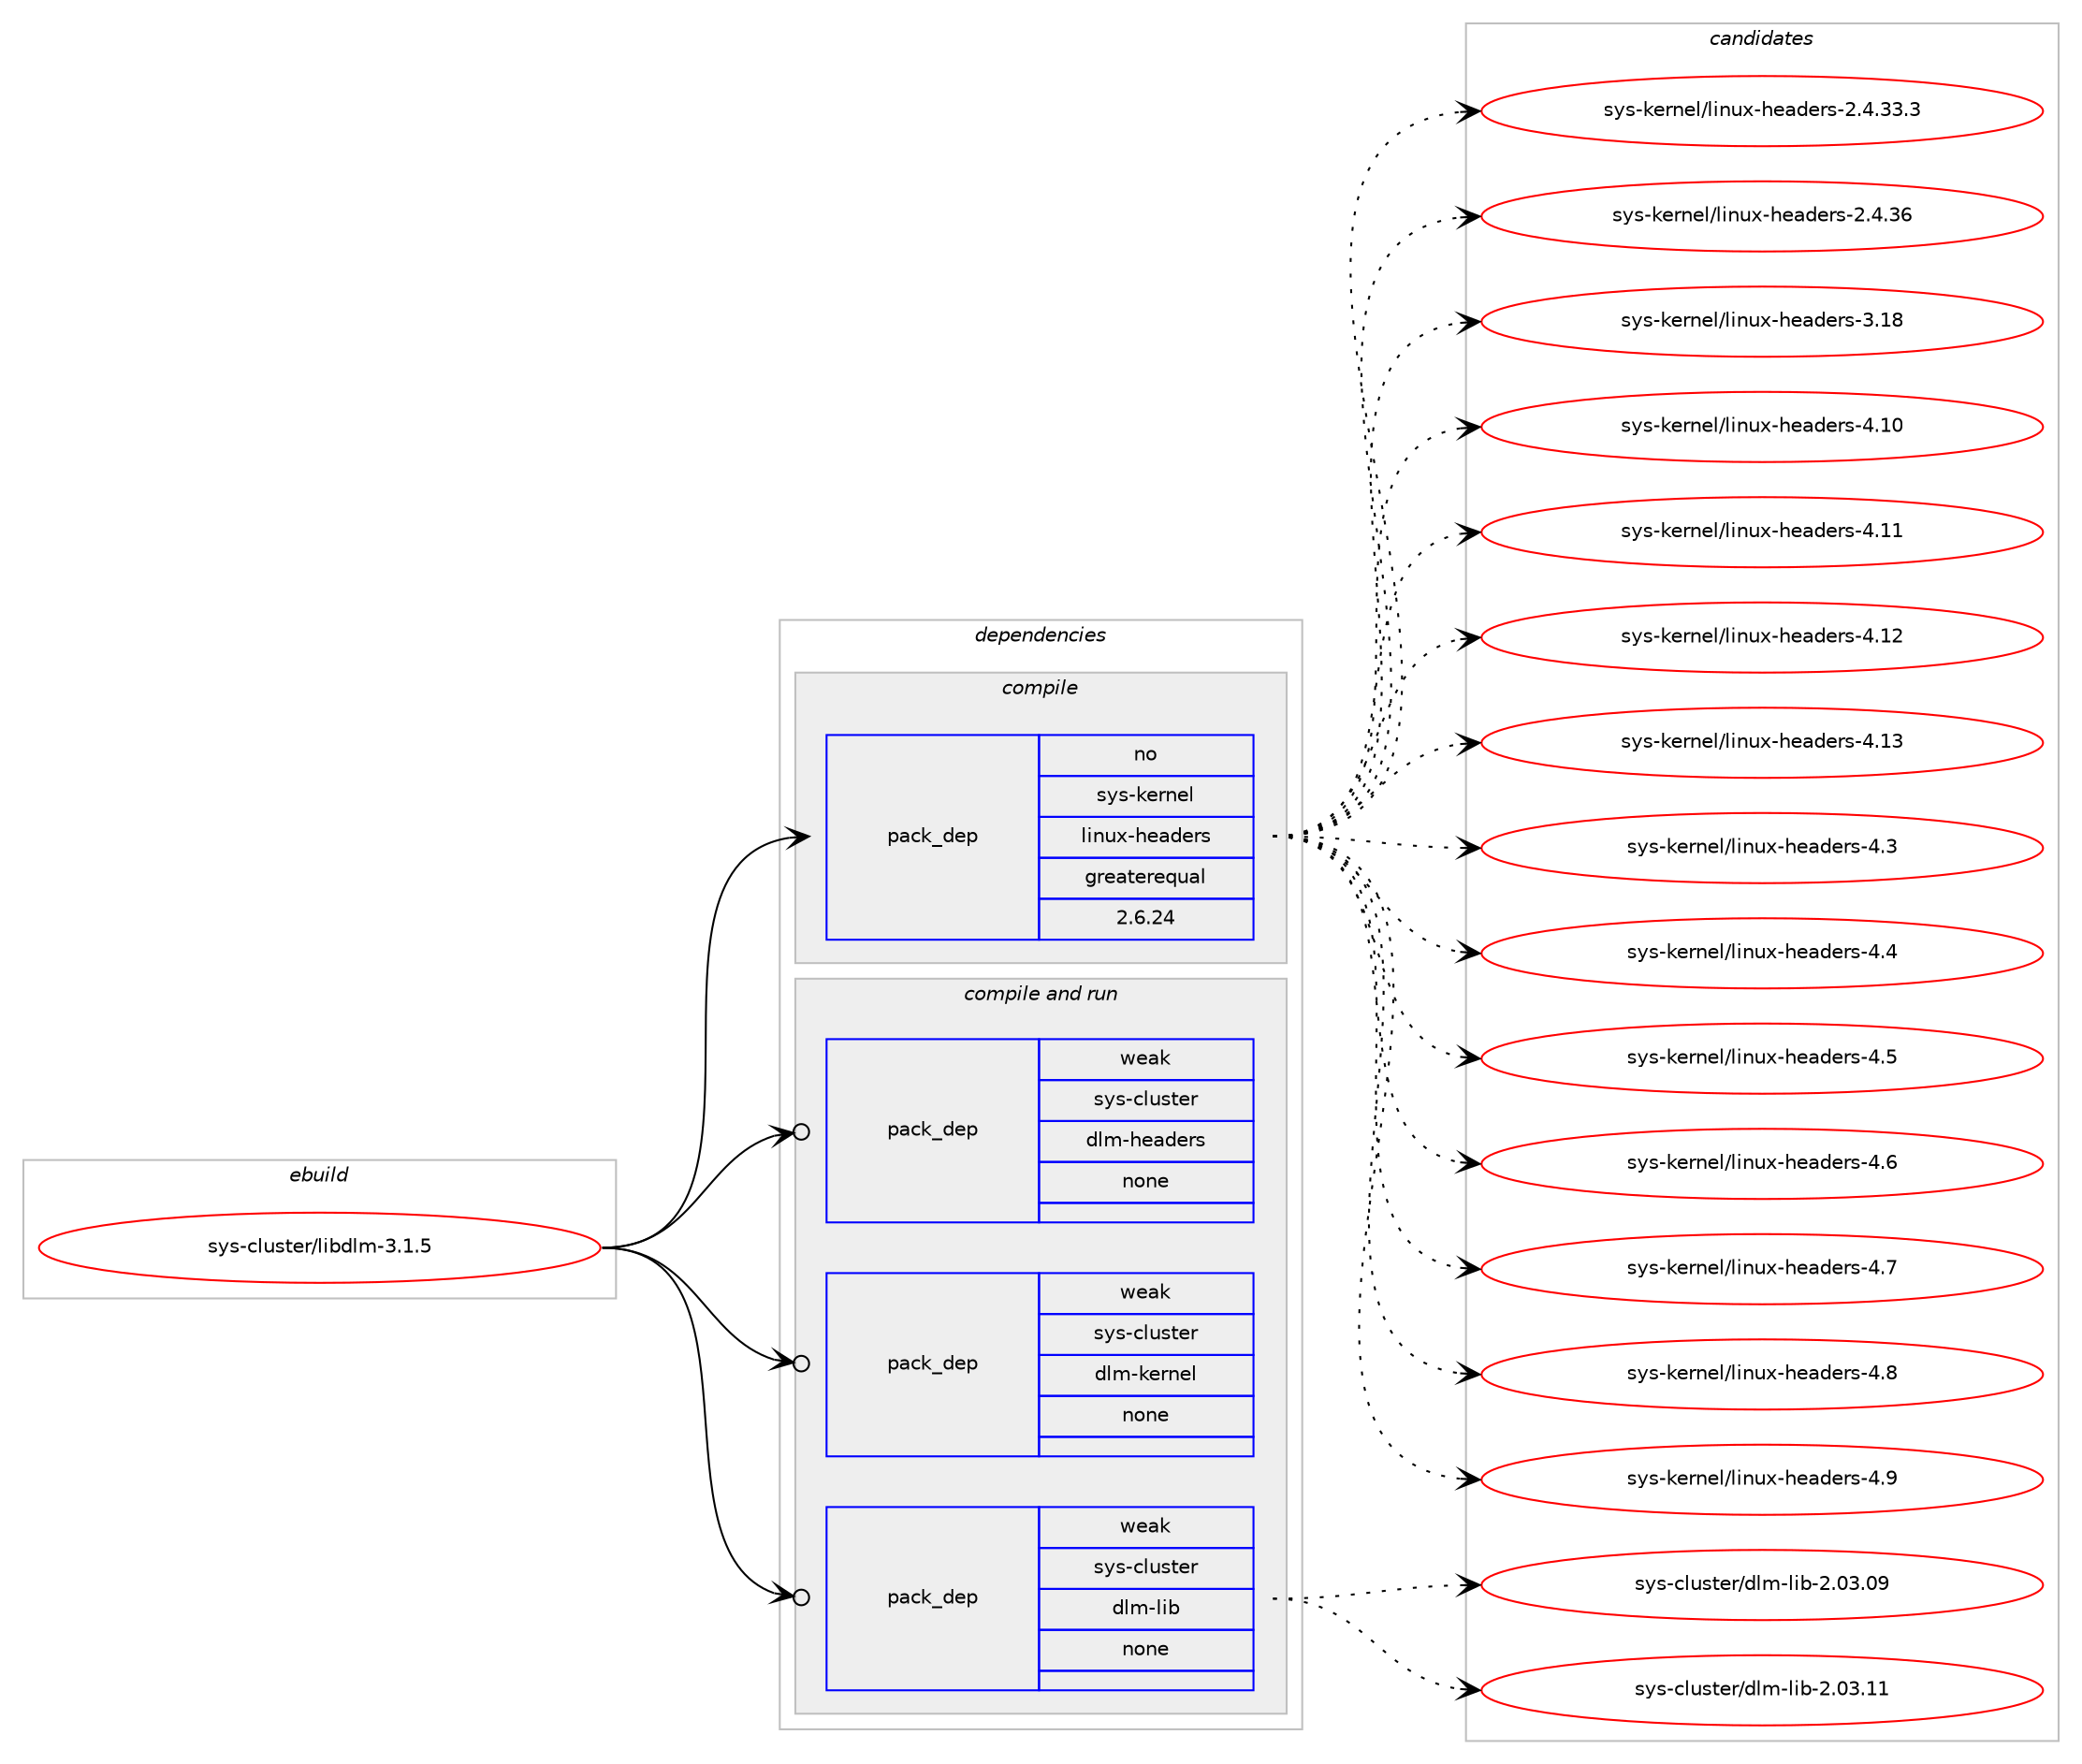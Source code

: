 digraph prolog {

# *************
# Graph options
# *************

newrank=true;
concentrate=true;
compound=true;
graph [rankdir=LR,fontname=Helvetica,fontsize=10,ranksep=1.5];#, ranksep=2.5, nodesep=0.2];
edge  [arrowhead=vee];
node  [fontname=Helvetica,fontsize=10];

# **********
# The ebuild
# **********

subgraph cluster_leftcol {
color=gray;
rank=same;
label=<<i>ebuild</i>>;
id [label="sys-cluster/libdlm-3.1.5", color=red, width=4, href="../sys-cluster/libdlm-3.1.5.svg"];
}

# ****************
# The dependencies
# ****************

subgraph cluster_midcol {
color=gray;
label=<<i>dependencies</i>>;
subgraph cluster_compile {
fillcolor="#eeeeee";
style=filled;
label=<<i>compile</i>>;
subgraph pack356822 {
dependency480634 [label=<<TABLE BORDER="0" CELLBORDER="1" CELLSPACING="0" CELLPADDING="4" WIDTH="220"><TR><TD ROWSPAN="6" CELLPADDING="30">pack_dep</TD></TR><TR><TD WIDTH="110">no</TD></TR><TR><TD>sys-kernel</TD></TR><TR><TD>linux-headers</TD></TR><TR><TD>greaterequal</TD></TR><TR><TD>2.6.24</TD></TR></TABLE>>, shape=none, color=blue];
}
id:e -> dependency480634:w [weight=20,style="solid",arrowhead="vee"];
}
subgraph cluster_compileandrun {
fillcolor="#eeeeee";
style=filled;
label=<<i>compile and run</i>>;
subgraph pack356823 {
dependency480635 [label=<<TABLE BORDER="0" CELLBORDER="1" CELLSPACING="0" CELLPADDING="4" WIDTH="220"><TR><TD ROWSPAN="6" CELLPADDING="30">pack_dep</TD></TR><TR><TD WIDTH="110">weak</TD></TR><TR><TD>sys-cluster</TD></TR><TR><TD>dlm-headers</TD></TR><TR><TD>none</TD></TR><TR><TD></TD></TR></TABLE>>, shape=none, color=blue];
}
id:e -> dependency480635:w [weight=20,style="solid",arrowhead="odotvee"];
subgraph pack356824 {
dependency480636 [label=<<TABLE BORDER="0" CELLBORDER="1" CELLSPACING="0" CELLPADDING="4" WIDTH="220"><TR><TD ROWSPAN="6" CELLPADDING="30">pack_dep</TD></TR><TR><TD WIDTH="110">weak</TD></TR><TR><TD>sys-cluster</TD></TR><TR><TD>dlm-kernel</TD></TR><TR><TD>none</TD></TR><TR><TD></TD></TR></TABLE>>, shape=none, color=blue];
}
id:e -> dependency480636:w [weight=20,style="solid",arrowhead="odotvee"];
subgraph pack356825 {
dependency480637 [label=<<TABLE BORDER="0" CELLBORDER="1" CELLSPACING="0" CELLPADDING="4" WIDTH="220"><TR><TD ROWSPAN="6" CELLPADDING="30">pack_dep</TD></TR><TR><TD WIDTH="110">weak</TD></TR><TR><TD>sys-cluster</TD></TR><TR><TD>dlm-lib</TD></TR><TR><TD>none</TD></TR><TR><TD></TD></TR></TABLE>>, shape=none, color=blue];
}
id:e -> dependency480637:w [weight=20,style="solid",arrowhead="odotvee"];
}
subgraph cluster_run {
fillcolor="#eeeeee";
style=filled;
label=<<i>run</i>>;
}
}

# **************
# The candidates
# **************

subgraph cluster_choices {
rank=same;
color=gray;
label=<<i>candidates</i>>;

subgraph choice356822 {
color=black;
nodesep=1;
choice11512111545107101114110101108471081051101171204510410197100101114115455046524651514651 [label="sys-kernel/linux-headers-2.4.33.3", color=red, width=4,href="../sys-kernel/linux-headers-2.4.33.3.svg"];
choice1151211154510710111411010110847108105110117120451041019710010111411545504652465154 [label="sys-kernel/linux-headers-2.4.36", color=red, width=4,href="../sys-kernel/linux-headers-2.4.36.svg"];
choice115121115451071011141101011084710810511011712045104101971001011141154551464956 [label="sys-kernel/linux-headers-3.18", color=red, width=4,href="../sys-kernel/linux-headers-3.18.svg"];
choice115121115451071011141101011084710810511011712045104101971001011141154552464948 [label="sys-kernel/linux-headers-4.10", color=red, width=4,href="../sys-kernel/linux-headers-4.10.svg"];
choice115121115451071011141101011084710810511011712045104101971001011141154552464949 [label="sys-kernel/linux-headers-4.11", color=red, width=4,href="../sys-kernel/linux-headers-4.11.svg"];
choice115121115451071011141101011084710810511011712045104101971001011141154552464950 [label="sys-kernel/linux-headers-4.12", color=red, width=4,href="../sys-kernel/linux-headers-4.12.svg"];
choice115121115451071011141101011084710810511011712045104101971001011141154552464951 [label="sys-kernel/linux-headers-4.13", color=red, width=4,href="../sys-kernel/linux-headers-4.13.svg"];
choice1151211154510710111411010110847108105110117120451041019710010111411545524651 [label="sys-kernel/linux-headers-4.3", color=red, width=4,href="../sys-kernel/linux-headers-4.3.svg"];
choice1151211154510710111411010110847108105110117120451041019710010111411545524652 [label="sys-kernel/linux-headers-4.4", color=red, width=4,href="../sys-kernel/linux-headers-4.4.svg"];
choice1151211154510710111411010110847108105110117120451041019710010111411545524653 [label="sys-kernel/linux-headers-4.5", color=red, width=4,href="../sys-kernel/linux-headers-4.5.svg"];
choice1151211154510710111411010110847108105110117120451041019710010111411545524654 [label="sys-kernel/linux-headers-4.6", color=red, width=4,href="../sys-kernel/linux-headers-4.6.svg"];
choice1151211154510710111411010110847108105110117120451041019710010111411545524655 [label="sys-kernel/linux-headers-4.7", color=red, width=4,href="../sys-kernel/linux-headers-4.7.svg"];
choice1151211154510710111411010110847108105110117120451041019710010111411545524656 [label="sys-kernel/linux-headers-4.8", color=red, width=4,href="../sys-kernel/linux-headers-4.8.svg"];
choice1151211154510710111411010110847108105110117120451041019710010111411545524657 [label="sys-kernel/linux-headers-4.9", color=red, width=4,href="../sys-kernel/linux-headers-4.9.svg"];
dependency480634:e -> choice11512111545107101114110101108471081051101171204510410197100101114115455046524651514651:w [style=dotted,weight="100"];
dependency480634:e -> choice1151211154510710111411010110847108105110117120451041019710010111411545504652465154:w [style=dotted,weight="100"];
dependency480634:e -> choice115121115451071011141101011084710810511011712045104101971001011141154551464956:w [style=dotted,weight="100"];
dependency480634:e -> choice115121115451071011141101011084710810511011712045104101971001011141154552464948:w [style=dotted,weight="100"];
dependency480634:e -> choice115121115451071011141101011084710810511011712045104101971001011141154552464949:w [style=dotted,weight="100"];
dependency480634:e -> choice115121115451071011141101011084710810511011712045104101971001011141154552464950:w [style=dotted,weight="100"];
dependency480634:e -> choice115121115451071011141101011084710810511011712045104101971001011141154552464951:w [style=dotted,weight="100"];
dependency480634:e -> choice1151211154510710111411010110847108105110117120451041019710010111411545524651:w [style=dotted,weight="100"];
dependency480634:e -> choice1151211154510710111411010110847108105110117120451041019710010111411545524652:w [style=dotted,weight="100"];
dependency480634:e -> choice1151211154510710111411010110847108105110117120451041019710010111411545524653:w [style=dotted,weight="100"];
dependency480634:e -> choice1151211154510710111411010110847108105110117120451041019710010111411545524654:w [style=dotted,weight="100"];
dependency480634:e -> choice1151211154510710111411010110847108105110117120451041019710010111411545524655:w [style=dotted,weight="100"];
dependency480634:e -> choice1151211154510710111411010110847108105110117120451041019710010111411545524656:w [style=dotted,weight="100"];
dependency480634:e -> choice1151211154510710111411010110847108105110117120451041019710010111411545524657:w [style=dotted,weight="100"];
}
subgraph choice356823 {
color=black;
nodesep=1;
}
subgraph choice356824 {
color=black;
nodesep=1;
}
subgraph choice356825 {
color=black;
nodesep=1;
choice11512111545991081171151161011144710010810945108105984550464851464857 [label="sys-cluster/dlm-lib-2.03.09", color=red, width=4,href="../sys-cluster/dlm-lib-2.03.09.svg"];
choice11512111545991081171151161011144710010810945108105984550464851464949 [label="sys-cluster/dlm-lib-2.03.11", color=red, width=4,href="../sys-cluster/dlm-lib-2.03.11.svg"];
dependency480637:e -> choice11512111545991081171151161011144710010810945108105984550464851464857:w [style=dotted,weight="100"];
dependency480637:e -> choice11512111545991081171151161011144710010810945108105984550464851464949:w [style=dotted,weight="100"];
}
}

}
